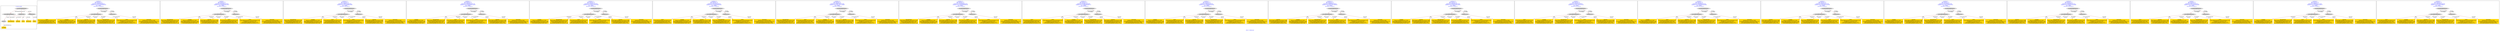 digraph n0 {
fontcolor="blue"
remincross="true"
label="s08-s-17-edited.xml"
subgraph cluster_0 {
label="1-correct model"
n2[style="filled",color="white",fillcolor="lightgray",label="CulturalHeritageObject1"];
n3[style="filled",color="white",fillcolor="lightgray",label="Person1"];
n4[shape="plaintext",style="filled",fillcolor="gold",label="DESCRIPTION"];
n5[shape="plaintext",style="filled",fillcolor="gold",label="CAPTION"];
n6[shape="plaintext",style="filled",fillcolor="gold",label="TITLE"];
n7[shape="plaintext",style="filled",fillcolor="gold",label="AUTHOR"];
n8[style="filled",color="white",fillcolor="lightgray",label="EuropeanaAggregation1"];
n9[style="filled",color="white",fillcolor="lightgray",label="WebResource1"];
n10[style="filled",color="white",fillcolor="lightgray",label="WebResource2"];
n11[shape="plaintext",style="filled",fillcolor="gold",label="IMAGESRC"];
n12[shape="plaintext",style="filled",fillcolor="gold",label="VIDEO"];
}
subgraph cluster_1 {
label="candidate 0\nlink coherence:1.0\nnode coherence:1.0\nconfidence:0.3802295285984217\nmapping score:0.5711876206439183\ncost:7.99964\n-precision:0.75-recall:0.6"
n14[style="filled",color="white",fillcolor="lightgray",label="EuropeanaAggregation1"];
n15[style="filled",color="white",fillcolor="lightgray",label="CulturalHeritageObject1"];
n16[style="filled",color="white",fillcolor="lightgray",label="WebResource1"];
n17[shape="plaintext",style="filled",fillcolor="gold",label="TITLE\n[CulturalHeritageObject,description,0.347]\n[CulturalHeritageObject,title,0.266]\n[Person,biographicalInformation,0.231]\n[CulturalHeritageObject,provenance,0.157]"];
n18[shape="plaintext",style="filled",fillcolor="gold",label="AUTHOR\n[Person,nameOfThePerson,0.356]\n[CulturalHeritageObject,provenance,0.229]\n[CulturalHeritageObject,description,0.225]\n[CulturalHeritageObject,title,0.189]"];
n19[shape="plaintext",style="filled",fillcolor="gold",label="IMAGESRC\n[WebResource,classLink,0.699]\n[CulturalHeritageObject,accessionNumber,0.167]\n[Person,biographicalInformation,0.069]\n[CulturalHeritageObject,description,0.065]"];
n20[shape="plaintext",style="filled",fillcolor="gold",label="CAPTION\n[CulturalHeritageObject,provenance,0.299]\n[CulturalHeritageObject,description,0.294]\n[CulturalHeritageObject,title,0.243]\n[CulturalHeritageObject,medium,0.164]"];
n21[shape="plaintext",style="filled",fillcolor="gold",label="DESCRIPTION\n[CulturalHeritageObject,description,0.375]\n[Person,biographicalInformation,0.308]\n[CulturalHeritageObject,title,0.18]\n[CulturalHeritageObject,provenance,0.136]"];
n22[shape="plaintext",style="filled",fillcolor="gold",label="VIDEO\n[CulturalHeritageObject,accessionNumber,0.414]\n[WebResource,classLink,0.355]\n[CulturalHeritageObject,medium,0.12]\n[CulturalHeritageObject,provenance,0.111]"];
}
subgraph cluster_2 {
label="candidate 1\nlink coherence:1.0\nnode coherence:1.0\nconfidence:0.3612594641205246\nmapping score:0.5648642658179527\ncost:7.99964\n-precision:0.5-recall:0.4"
n24[style="filled",color="white",fillcolor="lightgray",label="EuropeanaAggregation1"];
n25[style="filled",color="white",fillcolor="lightgray",label="CulturalHeritageObject1"];
n26[style="filled",color="white",fillcolor="lightgray",label="WebResource1"];
n27[shape="plaintext",style="filled",fillcolor="gold",label="DESCRIPTION\n[CulturalHeritageObject,description,0.375]\n[Person,biographicalInformation,0.308]\n[CulturalHeritageObject,title,0.18]\n[CulturalHeritageObject,provenance,0.136]"];
n28[shape="plaintext",style="filled",fillcolor="gold",label="AUTHOR\n[Person,nameOfThePerson,0.356]\n[CulturalHeritageObject,provenance,0.229]\n[CulturalHeritageObject,description,0.225]\n[CulturalHeritageObject,title,0.189]"];
n29[shape="plaintext",style="filled",fillcolor="gold",label="IMAGESRC\n[WebResource,classLink,0.699]\n[CulturalHeritageObject,accessionNumber,0.167]\n[Person,biographicalInformation,0.069]\n[CulturalHeritageObject,description,0.065]"];
n30[shape="plaintext",style="filled",fillcolor="gold",label="CAPTION\n[CulturalHeritageObject,provenance,0.299]\n[CulturalHeritageObject,description,0.294]\n[CulturalHeritageObject,title,0.243]\n[CulturalHeritageObject,medium,0.164]"];
n31[shape="plaintext",style="filled",fillcolor="gold",label="TITLE\n[CulturalHeritageObject,description,0.347]\n[CulturalHeritageObject,title,0.266]\n[Person,biographicalInformation,0.231]\n[CulturalHeritageObject,provenance,0.157]"];
n32[shape="plaintext",style="filled",fillcolor="gold",label="VIDEO\n[CulturalHeritageObject,accessionNumber,0.414]\n[WebResource,classLink,0.355]\n[CulturalHeritageObject,medium,0.12]\n[CulturalHeritageObject,provenance,0.111]"];
}
subgraph cluster_3 {
label="candidate 10\nlink coherence:1.0\nnode coherence:1.0\nconfidence:0.3388537334610644\nmapping score:0.5573956889314658\ncost:7.99964\n-precision:0.38-recall:0.3"
n34[style="filled",color="white",fillcolor="lightgray",label="EuropeanaAggregation1"];
n35[style="filled",color="white",fillcolor="lightgray",label="CulturalHeritageObject1"];
n36[style="filled",color="white",fillcolor="lightgray",label="WebResource1"];
n37[shape="plaintext",style="filled",fillcolor="gold",label="DESCRIPTION\n[CulturalHeritageObject,description,0.375]\n[Person,biographicalInformation,0.308]\n[CulturalHeritageObject,title,0.18]\n[CulturalHeritageObject,provenance,0.136]"];
n38[shape="plaintext",style="filled",fillcolor="gold",label="IMAGESRC\n[WebResource,classLink,0.699]\n[CulturalHeritageObject,accessionNumber,0.167]\n[Person,biographicalInformation,0.069]\n[CulturalHeritageObject,description,0.065]"];
n39[shape="plaintext",style="filled",fillcolor="gold",label="AUTHOR\n[Person,nameOfThePerson,0.356]\n[CulturalHeritageObject,provenance,0.229]\n[CulturalHeritageObject,description,0.225]\n[CulturalHeritageObject,title,0.189]"];
n40[shape="plaintext",style="filled",fillcolor="gold",label="TITLE\n[CulturalHeritageObject,description,0.347]\n[CulturalHeritageObject,title,0.266]\n[Person,biographicalInformation,0.231]\n[CulturalHeritageObject,provenance,0.157]"];
n41[shape="plaintext",style="filled",fillcolor="gold",label="VIDEO\n[CulturalHeritageObject,accessionNumber,0.414]\n[WebResource,classLink,0.355]\n[CulturalHeritageObject,medium,0.12]\n[CulturalHeritageObject,provenance,0.111]"];
n42[shape="plaintext",style="filled",fillcolor="gold",label="CAPTION\n[CulturalHeritageObject,provenance,0.299]\n[CulturalHeritageObject,description,0.294]\n[CulturalHeritageObject,title,0.243]\n[CulturalHeritageObject,medium,0.164]"];
}
subgraph cluster_4 {
label="candidate 11\nlink coherence:1.0\nnode coherence:1.0\nconfidence:0.33303487281587746\nmapping score:0.5554560687164035\ncost:7.99964\n-precision:0.5-recall:0.4"
n44[style="filled",color="white",fillcolor="lightgray",label="EuropeanaAggregation1"];
n45[style="filled",color="white",fillcolor="lightgray",label="CulturalHeritageObject1"];
n46[style="filled",color="white",fillcolor="lightgray",label="WebResource1"];
n47[shape="plaintext",style="filled",fillcolor="gold",label="AUTHOR\n[Person,nameOfThePerson,0.356]\n[CulturalHeritageObject,provenance,0.229]\n[CulturalHeritageObject,description,0.225]\n[CulturalHeritageObject,title,0.189]"];
n48[shape="plaintext",style="filled",fillcolor="gold",label="IMAGESRC\n[WebResource,classLink,0.699]\n[CulturalHeritageObject,accessionNumber,0.167]\n[Person,biographicalInformation,0.069]\n[CulturalHeritageObject,description,0.065]"];
n49[shape="plaintext",style="filled",fillcolor="gold",label="DESCRIPTION\n[CulturalHeritageObject,description,0.375]\n[Person,biographicalInformation,0.308]\n[CulturalHeritageObject,title,0.18]\n[CulturalHeritageObject,provenance,0.136]"];
n50[shape="plaintext",style="filled",fillcolor="gold",label="TITLE\n[CulturalHeritageObject,description,0.347]\n[CulturalHeritageObject,title,0.266]\n[Person,biographicalInformation,0.231]\n[CulturalHeritageObject,provenance,0.157]"];
n51[shape="plaintext",style="filled",fillcolor="gold",label="VIDEO\n[CulturalHeritageObject,accessionNumber,0.414]\n[WebResource,classLink,0.355]\n[CulturalHeritageObject,medium,0.12]\n[CulturalHeritageObject,provenance,0.111]"];
n52[shape="plaintext",style="filled",fillcolor="gold",label="CAPTION\n[CulturalHeritageObject,provenance,0.299]\n[CulturalHeritageObject,description,0.294]\n[CulturalHeritageObject,title,0.243]\n[CulturalHeritageObject,medium,0.164]"];
}
subgraph cluster_5 {
label="candidate 12\nlink coherence:1.0\nnode coherence:1.0\nconfidence:0.3314091351691692\nmapping score:0.5549141561675008\ncost:7.99964\n-precision:0.38-recall:0.3"
n54[style="filled",color="white",fillcolor="lightgray",label="EuropeanaAggregation1"];
n55[style="filled",color="white",fillcolor="lightgray",label="CulturalHeritageObject1"];
n56[style="filled",color="white",fillcolor="lightgray",label="WebResource1"];
n57[shape="plaintext",style="filled",fillcolor="gold",label="AUTHOR\n[Person,nameOfThePerson,0.356]\n[CulturalHeritageObject,provenance,0.229]\n[CulturalHeritageObject,description,0.225]\n[CulturalHeritageObject,title,0.189]"];
n58[shape="plaintext",style="filled",fillcolor="gold",label="IMAGESRC\n[WebResource,classLink,0.699]\n[CulturalHeritageObject,accessionNumber,0.167]\n[Person,biographicalInformation,0.069]\n[CulturalHeritageObject,description,0.065]"];
n59[shape="plaintext",style="filled",fillcolor="gold",label="DESCRIPTION\n[CulturalHeritageObject,description,0.375]\n[Person,biographicalInformation,0.308]\n[CulturalHeritageObject,title,0.18]\n[CulturalHeritageObject,provenance,0.136]"];
n60[shape="plaintext",style="filled",fillcolor="gold",label="TITLE\n[CulturalHeritageObject,description,0.347]\n[CulturalHeritageObject,title,0.266]\n[Person,biographicalInformation,0.231]\n[CulturalHeritageObject,provenance,0.157]"];
n61[shape="plaintext",style="filled",fillcolor="gold",label="VIDEO\n[CulturalHeritageObject,accessionNumber,0.414]\n[WebResource,classLink,0.355]\n[CulturalHeritageObject,medium,0.12]\n[CulturalHeritageObject,provenance,0.111]"];
n62[shape="plaintext",style="filled",fillcolor="gold",label="CAPTION\n[CulturalHeritageObject,provenance,0.299]\n[CulturalHeritageObject,description,0.294]\n[CulturalHeritageObject,title,0.243]\n[CulturalHeritageObject,medium,0.164]"];
}
subgraph cluster_6 {
label="candidate 13\nlink coherence:1.0\nnode coherence:1.0\nconfidence:0.3312243491698191\nmapping score:0.5548525608343841\ncost:7.99964\n-precision:0.75-recall:0.6"
n64[style="filled",color="white",fillcolor="lightgray",label="EuropeanaAggregation1"];
n65[style="filled",color="white",fillcolor="lightgray",label="CulturalHeritageObject1"];
n66[style="filled",color="white",fillcolor="lightgray",label="WebResource1"];
n67[shape="plaintext",style="filled",fillcolor="gold",label="TITLE\n[CulturalHeritageObject,description,0.347]\n[CulturalHeritageObject,title,0.266]\n[Person,biographicalInformation,0.231]\n[CulturalHeritageObject,provenance,0.157]"];
n68[shape="plaintext",style="filled",fillcolor="gold",label="AUTHOR\n[Person,nameOfThePerson,0.356]\n[CulturalHeritageObject,provenance,0.229]\n[CulturalHeritageObject,description,0.225]\n[CulturalHeritageObject,title,0.189]"];
n69[shape="plaintext",style="filled",fillcolor="gold",label="IMAGESRC\n[WebResource,classLink,0.699]\n[CulturalHeritageObject,accessionNumber,0.167]\n[Person,biographicalInformation,0.069]\n[CulturalHeritageObject,description,0.065]"];
n70[shape="plaintext",style="filled",fillcolor="gold",label="CAPTION\n[CulturalHeritageObject,provenance,0.299]\n[CulturalHeritageObject,description,0.294]\n[CulturalHeritageObject,title,0.243]\n[CulturalHeritageObject,medium,0.164]"];
n71[shape="plaintext",style="filled",fillcolor="gold",label="DESCRIPTION\n[CulturalHeritageObject,description,0.375]\n[Person,biographicalInformation,0.308]\n[CulturalHeritageObject,title,0.18]\n[CulturalHeritageObject,provenance,0.136]"];
n72[shape="plaintext",style="filled",fillcolor="gold",label="VIDEO\n[CulturalHeritageObject,accessionNumber,0.414]\n[WebResource,classLink,0.355]\n[CulturalHeritageObject,medium,0.12]\n[CulturalHeritageObject,provenance,0.111]"];
}
subgraph cluster_7 {
label="candidate 14\nlink coherence:1.0\nnode coherence:1.0\nconfidence:0.32899779802315593\nmapping score:0.5541103771188297\ncost:7.99964\n-precision:0.5-recall:0.4"
n74[style="filled",color="white",fillcolor="lightgray",label="EuropeanaAggregation1"];
n75[style="filled",color="white",fillcolor="lightgray",label="CulturalHeritageObject1"];
n76[style="filled",color="white",fillcolor="lightgray",label="WebResource1"];
n77[shape="plaintext",style="filled",fillcolor="gold",label="DESCRIPTION\n[CulturalHeritageObject,description,0.375]\n[Person,biographicalInformation,0.308]\n[CulturalHeritageObject,title,0.18]\n[CulturalHeritageObject,provenance,0.136]"];
n78[shape="plaintext",style="filled",fillcolor="gold",label="TITLE\n[CulturalHeritageObject,description,0.347]\n[CulturalHeritageObject,title,0.266]\n[Person,biographicalInformation,0.231]\n[CulturalHeritageObject,provenance,0.157]"];
n79[shape="plaintext",style="filled",fillcolor="gold",label="IMAGESRC\n[WebResource,classLink,0.699]\n[CulturalHeritageObject,accessionNumber,0.167]\n[Person,biographicalInformation,0.069]\n[CulturalHeritageObject,description,0.065]"];
n80[shape="plaintext",style="filled",fillcolor="gold",label="AUTHOR\n[Person,nameOfThePerson,0.356]\n[CulturalHeritageObject,provenance,0.229]\n[CulturalHeritageObject,description,0.225]\n[CulturalHeritageObject,title,0.189]"];
n81[shape="plaintext",style="filled",fillcolor="gold",label="CAPTION\n[CulturalHeritageObject,provenance,0.299]\n[CulturalHeritageObject,description,0.294]\n[CulturalHeritageObject,title,0.243]\n[CulturalHeritageObject,medium,0.164]"];
n82[shape="plaintext",style="filled",fillcolor="gold",label="VIDEO\n[CulturalHeritageObject,accessionNumber,0.414]\n[WebResource,classLink,0.355]\n[CulturalHeritageObject,medium,0.12]\n[CulturalHeritageObject,provenance,0.111]"];
}
subgraph cluster_8 {
label="candidate 15\nlink coherence:1.0\nnode coherence:1.0\nconfidence:0.31225428469192196\nmapping score:0.5485292060084184\ncost:7.99964\n-precision:0.5-recall:0.4"
n84[style="filled",color="white",fillcolor="lightgray",label="EuropeanaAggregation1"];
n85[style="filled",color="white",fillcolor="lightgray",label="CulturalHeritageObject1"];
n86[style="filled",color="white",fillcolor="lightgray",label="WebResource1"];
n87[shape="plaintext",style="filled",fillcolor="gold",label="DESCRIPTION\n[CulturalHeritageObject,description,0.375]\n[Person,biographicalInformation,0.308]\n[CulturalHeritageObject,title,0.18]\n[CulturalHeritageObject,provenance,0.136]"];
n88[shape="plaintext",style="filled",fillcolor="gold",label="AUTHOR\n[Person,nameOfThePerson,0.356]\n[CulturalHeritageObject,provenance,0.229]\n[CulturalHeritageObject,description,0.225]\n[CulturalHeritageObject,title,0.189]"];
n89[shape="plaintext",style="filled",fillcolor="gold",label="IMAGESRC\n[WebResource,classLink,0.699]\n[CulturalHeritageObject,accessionNumber,0.167]\n[Person,biographicalInformation,0.069]\n[CulturalHeritageObject,description,0.065]"];
n90[shape="plaintext",style="filled",fillcolor="gold",label="CAPTION\n[CulturalHeritageObject,provenance,0.299]\n[CulturalHeritageObject,description,0.294]\n[CulturalHeritageObject,title,0.243]\n[CulturalHeritageObject,medium,0.164]"];
n91[shape="plaintext",style="filled",fillcolor="gold",label="TITLE\n[CulturalHeritageObject,description,0.347]\n[CulturalHeritageObject,title,0.266]\n[Person,biographicalInformation,0.231]\n[CulturalHeritageObject,provenance,0.157]"];
n92[shape="plaintext",style="filled",fillcolor="gold",label="VIDEO\n[CulturalHeritageObject,accessionNumber,0.414]\n[WebResource,classLink,0.355]\n[CulturalHeritageObject,medium,0.12]\n[CulturalHeritageObject,provenance,0.111]"];
}
subgraph cluster_9 {
label="candidate 16\nlink coherence:1.0\nnode coherence:1.0\nconfidence:0.3073867159230805\nmapping score:0.5469066830854713\ncost:7.99964\n-precision:0.62-recall:0.5"
n94[style="filled",color="white",fillcolor="lightgray",label="EuropeanaAggregation1"];
n95[style="filled",color="white",fillcolor="lightgray",label="CulturalHeritageObject1"];
n96[style="filled",color="white",fillcolor="lightgray",label="WebResource1"];
n97[shape="plaintext",style="filled",fillcolor="gold",label="TITLE\n[CulturalHeritageObject,description,0.347]\n[CulturalHeritageObject,title,0.266]\n[Person,biographicalInformation,0.231]\n[CulturalHeritageObject,provenance,0.157]"];
n98[shape="plaintext",style="filled",fillcolor="gold",label="VIDEO\n[CulturalHeritageObject,accessionNumber,0.414]\n[WebResource,classLink,0.355]\n[CulturalHeritageObject,medium,0.12]\n[CulturalHeritageObject,provenance,0.111]"];
n99[shape="plaintext",style="filled",fillcolor="gold",label="IMAGESRC\n[WebResource,classLink,0.699]\n[CulturalHeritageObject,accessionNumber,0.167]\n[Person,biographicalInformation,0.069]\n[CulturalHeritageObject,description,0.065]"];
n100[shape="plaintext",style="filled",fillcolor="gold",label="AUTHOR\n[Person,nameOfThePerson,0.356]\n[CulturalHeritageObject,provenance,0.229]\n[CulturalHeritageObject,description,0.225]\n[CulturalHeritageObject,title,0.189]"];
n101[shape="plaintext",style="filled",fillcolor="gold",label="DESCRIPTION\n[CulturalHeritageObject,description,0.375]\n[Person,biographicalInformation,0.308]\n[CulturalHeritageObject,title,0.18]\n[CulturalHeritageObject,provenance,0.136]"];
n102[shape="plaintext",style="filled",fillcolor="gold",label="CAPTION\n[CulturalHeritageObject,provenance,0.299]\n[CulturalHeritageObject,description,0.294]\n[CulturalHeritageObject,title,0.243]\n[CulturalHeritageObject,medium,0.164]"];
}
subgraph cluster_10 {
label="candidate 17\nlink coherence:1.0\nnode coherence:1.0\nconfidence:0.306435424046735\nmapping score:0.5465895857933561\ncost:7.99964\n-precision:0.62-recall:0.5"
n104[style="filled",color="white",fillcolor="lightgray",label="EuropeanaAggregation1"];
n105[style="filled",color="white",fillcolor="lightgray",label="CulturalHeritageObject1"];
n106[style="filled",color="white",fillcolor="lightgray",label="WebResource1"];
n107[shape="plaintext",style="filled",fillcolor="gold",label="AUTHOR\n[Person,nameOfThePerson,0.356]\n[CulturalHeritageObject,provenance,0.229]\n[CulturalHeritageObject,description,0.225]\n[CulturalHeritageObject,title,0.189]"];
n108[shape="plaintext",style="filled",fillcolor="gold",label="TITLE\n[CulturalHeritageObject,description,0.347]\n[CulturalHeritageObject,title,0.266]\n[Person,biographicalInformation,0.231]\n[CulturalHeritageObject,provenance,0.157]"];
n109[shape="plaintext",style="filled",fillcolor="gold",label="IMAGESRC\n[WebResource,classLink,0.699]\n[CulturalHeritageObject,accessionNumber,0.167]\n[Person,biographicalInformation,0.069]\n[CulturalHeritageObject,description,0.065]"];
n110[shape="plaintext",style="filled",fillcolor="gold",label="CAPTION\n[CulturalHeritageObject,provenance,0.299]\n[CulturalHeritageObject,description,0.294]\n[CulturalHeritageObject,title,0.243]\n[CulturalHeritageObject,medium,0.164]"];
n111[shape="plaintext",style="filled",fillcolor="gold",label="DESCRIPTION\n[CulturalHeritageObject,description,0.375]\n[Person,biographicalInformation,0.308]\n[CulturalHeritageObject,title,0.18]\n[CulturalHeritageObject,provenance,0.136]"];
n112[shape="plaintext",style="filled",fillcolor="gold",label="VIDEO\n[CulturalHeritageObject,accessionNumber,0.414]\n[WebResource,classLink,0.355]\n[CulturalHeritageObject,medium,0.12]\n[CulturalHeritageObject,provenance,0.111]"];
}
subgraph cluster_11 {
label="candidate 18\nlink coherence:1.0\nnode coherence:1.0\nconfidence:0.3038082991446518\nmapping score:0.5457138774926616\ncost:7.99964\n-precision:0.5-recall:0.4"
n114[style="filled",color="white",fillcolor="lightgray",label="EuropeanaAggregation1"];
n115[style="filled",color="white",fillcolor="lightgray",label="CulturalHeritageObject1"];
n116[style="filled",color="white",fillcolor="lightgray",label="WebResource1"];
n117[shape="plaintext",style="filled",fillcolor="gold",label="CAPTION\n[CulturalHeritageObject,provenance,0.299]\n[CulturalHeritageObject,description,0.294]\n[CulturalHeritageObject,title,0.243]\n[CulturalHeritageObject,medium,0.164]"];
n118[shape="plaintext",style="filled",fillcolor="gold",label="AUTHOR\n[Person,nameOfThePerson,0.356]\n[CulturalHeritageObject,provenance,0.229]\n[CulturalHeritageObject,description,0.225]\n[CulturalHeritageObject,title,0.189]"];
n119[shape="plaintext",style="filled",fillcolor="gold",label="IMAGESRC\n[WebResource,classLink,0.699]\n[CulturalHeritageObject,accessionNumber,0.167]\n[Person,biographicalInformation,0.069]\n[CulturalHeritageObject,description,0.065]"];
n120[shape="plaintext",style="filled",fillcolor="gold",label="DESCRIPTION\n[CulturalHeritageObject,description,0.375]\n[Person,biographicalInformation,0.308]\n[CulturalHeritageObject,title,0.18]\n[CulturalHeritageObject,provenance,0.136]"];
n121[shape="plaintext",style="filled",fillcolor="gold",label="TITLE\n[CulturalHeritageObject,description,0.347]\n[CulturalHeritageObject,title,0.266]\n[Person,biographicalInformation,0.231]\n[CulturalHeritageObject,provenance,0.157]"];
n122[shape="plaintext",style="filled",fillcolor="gold",label="VIDEO\n[CulturalHeritageObject,accessionNumber,0.414]\n[WebResource,classLink,0.355]\n[CulturalHeritageObject,medium,0.12]\n[CulturalHeritageObject,provenance,0.111]"];
}
subgraph cluster_12 {
label="candidate 19\nlink coherence:1.0\nnode coherence:1.0\nconfidence:0.29818030709875404\nmapping score:0.5438378801440291\ncost:7.99964\n-precision:0.5-recall:0.4"
n124[style="filled",color="white",fillcolor="lightgray",label="EuropeanaAggregation1"];
n125[style="filled",color="white",fillcolor="lightgray",label="CulturalHeritageObject1"];
n126[style="filled",color="white",fillcolor="lightgray",label="WebResource1"];
n127[shape="plaintext",style="filled",fillcolor="gold",label="AUTHOR\n[Person,nameOfThePerson,0.356]\n[CulturalHeritageObject,provenance,0.229]\n[CulturalHeritageObject,description,0.225]\n[CulturalHeritageObject,title,0.189]"];
n128[shape="plaintext",style="filled",fillcolor="gold",label="CAPTION\n[CulturalHeritageObject,provenance,0.299]\n[CulturalHeritageObject,description,0.294]\n[CulturalHeritageObject,title,0.243]\n[CulturalHeritageObject,medium,0.164]"];
n129[shape="plaintext",style="filled",fillcolor="gold",label="IMAGESRC\n[WebResource,classLink,0.699]\n[CulturalHeritageObject,accessionNumber,0.167]\n[Person,biographicalInformation,0.069]\n[CulturalHeritageObject,description,0.065]"];
n130[shape="plaintext",style="filled",fillcolor="gold",label="DESCRIPTION\n[CulturalHeritageObject,description,0.375]\n[Person,biographicalInformation,0.308]\n[CulturalHeritageObject,title,0.18]\n[CulturalHeritageObject,provenance,0.136]"];
n131[shape="plaintext",style="filled",fillcolor="gold",label="TITLE\n[CulturalHeritageObject,description,0.347]\n[CulturalHeritageObject,title,0.266]\n[Person,biographicalInformation,0.231]\n[CulturalHeritageObject,provenance,0.157]"];
n132[shape="plaintext",style="filled",fillcolor="gold",label="VIDEO\n[CulturalHeritageObject,accessionNumber,0.414]\n[WebResource,classLink,0.355]\n[CulturalHeritageObject,medium,0.12]\n[CulturalHeritageObject,provenance,0.111]"];
}
subgraph cluster_13 {
label="candidate 2\nlink coherence:1.0\nnode coherence:1.0\nconfidence:0.3578237979389615\nmapping score:0.5637190437574316\ncost:7.99964\n-precision:0.62-recall:0.5"
n134[style="filled",color="white",fillcolor="lightgray",label="EuropeanaAggregation1"];
n135[style="filled",color="white",fillcolor="lightgray",label="CulturalHeritageObject1"];
n136[style="filled",color="white",fillcolor="lightgray",label="WebResource1"];
n137[shape="plaintext",style="filled",fillcolor="gold",label="TITLE\n[CulturalHeritageObject,description,0.347]\n[CulturalHeritageObject,title,0.266]\n[Person,biographicalInformation,0.231]\n[CulturalHeritageObject,provenance,0.157]"];
n138[shape="plaintext",style="filled",fillcolor="gold",label="IMAGESRC\n[WebResource,classLink,0.699]\n[CulturalHeritageObject,accessionNumber,0.167]\n[Person,biographicalInformation,0.069]\n[CulturalHeritageObject,description,0.065]"];
n139[shape="plaintext",style="filled",fillcolor="gold",label="AUTHOR\n[Person,nameOfThePerson,0.356]\n[CulturalHeritageObject,provenance,0.229]\n[CulturalHeritageObject,description,0.225]\n[CulturalHeritageObject,title,0.189]"];
n140[shape="plaintext",style="filled",fillcolor="gold",label="DESCRIPTION\n[CulturalHeritageObject,description,0.375]\n[Person,biographicalInformation,0.308]\n[CulturalHeritageObject,title,0.18]\n[CulturalHeritageObject,provenance,0.136]"];
n141[shape="plaintext",style="filled",fillcolor="gold",label="VIDEO\n[CulturalHeritageObject,accessionNumber,0.414]\n[WebResource,classLink,0.355]\n[CulturalHeritageObject,medium,0.12]\n[CulturalHeritageObject,provenance,0.111]"];
n142[shape="plaintext",style="filled",fillcolor="gold",label="CAPTION\n[CulturalHeritageObject,provenance,0.299]\n[CulturalHeritageObject,description,0.294]\n[CulturalHeritageObject,title,0.243]\n[CulturalHeritageObject,medium,0.164]"];
}
subgraph cluster_14 {
label="candidate 3\nlink coherence:1.0\nnode coherence:1.0\nconfidence:0.3554406034753376\nmapping score:0.5629246456028904\ncost:7.99964\n-precision:0.62-recall:0.5"
n144[style="filled",color="white",fillcolor="lightgray",label="EuropeanaAggregation1"];
n145[style="filled",color="white",fillcolor="lightgray",label="CulturalHeritageObject1"];
n146[style="filled",color="white",fillcolor="lightgray",label="WebResource1"];
n147[shape="plaintext",style="filled",fillcolor="gold",label="AUTHOR\n[Person,nameOfThePerson,0.356]\n[CulturalHeritageObject,provenance,0.229]\n[CulturalHeritageObject,description,0.225]\n[CulturalHeritageObject,title,0.189]"];
n148[shape="plaintext",style="filled",fillcolor="gold",label="TITLE\n[CulturalHeritageObject,description,0.347]\n[CulturalHeritageObject,title,0.266]\n[Person,biographicalInformation,0.231]\n[CulturalHeritageObject,provenance,0.157]"];
n149[shape="plaintext",style="filled",fillcolor="gold",label="IMAGESRC\n[WebResource,classLink,0.699]\n[CulturalHeritageObject,accessionNumber,0.167]\n[Person,biographicalInformation,0.069]\n[CulturalHeritageObject,description,0.065]"];
n150[shape="plaintext",style="filled",fillcolor="gold",label="CAPTION\n[CulturalHeritageObject,provenance,0.299]\n[CulturalHeritageObject,description,0.294]\n[CulturalHeritageObject,title,0.243]\n[CulturalHeritageObject,medium,0.164]"];
n151[shape="plaintext",style="filled",fillcolor="gold",label="DESCRIPTION\n[CulturalHeritageObject,description,0.375]\n[Person,biographicalInformation,0.308]\n[CulturalHeritageObject,title,0.18]\n[CulturalHeritageObject,provenance,0.136]"];
n152[shape="plaintext",style="filled",fillcolor="gold",label="VIDEO\n[CulturalHeritageObject,accessionNumber,0.414]\n[WebResource,classLink,0.355]\n[CulturalHeritageObject,medium,0.12]\n[CulturalHeritageObject,provenance,0.111]"];
}
subgraph cluster_15 {
label="candidate 4\nlink coherence:1.0\nnode coherence:1.0\nconfidence:0.3528134785732544\nmapping score:0.5620489373021959\ncost:7.99964\n-precision:0.5-recall:0.4"
n154[style="filled",color="white",fillcolor="lightgray",label="EuropeanaAggregation1"];
n155[style="filled",color="white",fillcolor="lightgray",label="CulturalHeritageObject1"];
n156[style="filled",color="white",fillcolor="lightgray",label="WebResource1"];
n157[shape="plaintext",style="filled",fillcolor="gold",label="CAPTION\n[CulturalHeritageObject,provenance,0.299]\n[CulturalHeritageObject,description,0.294]\n[CulturalHeritageObject,title,0.243]\n[CulturalHeritageObject,medium,0.164]"];
n158[shape="plaintext",style="filled",fillcolor="gold",label="AUTHOR\n[Person,nameOfThePerson,0.356]\n[CulturalHeritageObject,provenance,0.229]\n[CulturalHeritageObject,description,0.225]\n[CulturalHeritageObject,title,0.189]"];
n159[shape="plaintext",style="filled",fillcolor="gold",label="IMAGESRC\n[WebResource,classLink,0.699]\n[CulturalHeritageObject,accessionNumber,0.167]\n[Person,biographicalInformation,0.069]\n[CulturalHeritageObject,description,0.065]"];
n160[shape="plaintext",style="filled",fillcolor="gold",label="DESCRIPTION\n[CulturalHeritageObject,description,0.375]\n[Person,biographicalInformation,0.308]\n[CulturalHeritageObject,title,0.18]\n[CulturalHeritageObject,provenance,0.136]"];
n161[shape="plaintext",style="filled",fillcolor="gold",label="TITLE\n[CulturalHeritageObject,description,0.347]\n[CulturalHeritageObject,title,0.266]\n[Person,biographicalInformation,0.231]\n[CulturalHeritageObject,provenance,0.157]"];
n162[shape="plaintext",style="filled",fillcolor="gold",label="VIDEO\n[CulturalHeritageObject,accessionNumber,0.414]\n[WebResource,classLink,0.355]\n[CulturalHeritageObject,medium,0.12]\n[CulturalHeritageObject,provenance,0.111]"];
}
subgraph cluster_16 {
label="candidate 5\nlink coherence:1.0\nnode coherence:1.0\nconfidence:0.3471854865273567\nmapping score:0.5601729399535633\ncost:7.99964\n-precision:0.5-recall:0.4"
n164[style="filled",color="white",fillcolor="lightgray",label="EuropeanaAggregation1"];
n165[style="filled",color="white",fillcolor="lightgray",label="CulturalHeritageObject1"];
n166[style="filled",color="white",fillcolor="lightgray",label="WebResource1"];
n167[shape="plaintext",style="filled",fillcolor="gold",label="AUTHOR\n[Person,nameOfThePerson,0.356]\n[CulturalHeritageObject,provenance,0.229]\n[CulturalHeritageObject,description,0.225]\n[CulturalHeritageObject,title,0.189]"];
n168[shape="plaintext",style="filled",fillcolor="gold",label="CAPTION\n[CulturalHeritageObject,provenance,0.299]\n[CulturalHeritageObject,description,0.294]\n[CulturalHeritageObject,title,0.243]\n[CulturalHeritageObject,medium,0.164]"];
n169[shape="plaintext",style="filled",fillcolor="gold",label="IMAGESRC\n[WebResource,classLink,0.699]\n[CulturalHeritageObject,accessionNumber,0.167]\n[Person,biographicalInformation,0.069]\n[CulturalHeritageObject,description,0.065]"];
n170[shape="plaintext",style="filled",fillcolor="gold",label="DESCRIPTION\n[CulturalHeritageObject,description,0.375]\n[Person,biographicalInformation,0.308]\n[CulturalHeritageObject,title,0.18]\n[CulturalHeritageObject,provenance,0.136]"];
n171[shape="plaintext",style="filled",fillcolor="gold",label="TITLE\n[CulturalHeritageObject,description,0.347]\n[CulturalHeritageObject,title,0.266]\n[Person,biographicalInformation,0.231]\n[CulturalHeritageObject,provenance,0.157]"];
n172[shape="plaintext",style="filled",fillcolor="gold",label="VIDEO\n[CulturalHeritageObject,accessionNumber,0.414]\n[WebResource,classLink,0.355]\n[CulturalHeritageObject,medium,0.12]\n[CulturalHeritageObject,provenance,0.111]"];
}
subgraph cluster_17 {
label="candidate 6\nlink coherence:1.0\nnode coherence:1.0\nconfidence:0.3445583616252735\nmapping score:0.5592972316528689\ncost:7.99964\n-precision:0.38-recall:0.3"
n174[style="filled",color="white",fillcolor="lightgray",label="EuropeanaAggregation1"];
n175[style="filled",color="white",fillcolor="lightgray",label="CulturalHeritageObject1"];
n176[style="filled",color="white",fillcolor="lightgray",label="WebResource1"];
n177[shape="plaintext",style="filled",fillcolor="gold",label="CAPTION\n[CulturalHeritageObject,provenance,0.299]\n[CulturalHeritageObject,description,0.294]\n[CulturalHeritageObject,title,0.243]\n[CulturalHeritageObject,medium,0.164]"];
n178[shape="plaintext",style="filled",fillcolor="gold",label="AUTHOR\n[Person,nameOfThePerson,0.356]\n[CulturalHeritageObject,provenance,0.229]\n[CulturalHeritageObject,description,0.225]\n[CulturalHeritageObject,title,0.189]"];
n179[shape="plaintext",style="filled",fillcolor="gold",label="IMAGESRC\n[WebResource,classLink,0.699]\n[CulturalHeritageObject,accessionNumber,0.167]\n[Person,biographicalInformation,0.069]\n[CulturalHeritageObject,description,0.065]"];
n180[shape="plaintext",style="filled",fillcolor="gold",label="DESCRIPTION\n[CulturalHeritageObject,description,0.375]\n[Person,biographicalInformation,0.308]\n[CulturalHeritageObject,title,0.18]\n[CulturalHeritageObject,provenance,0.136]"];
n181[shape="plaintext",style="filled",fillcolor="gold",label="TITLE\n[CulturalHeritageObject,description,0.347]\n[CulturalHeritageObject,title,0.266]\n[Person,biographicalInformation,0.231]\n[CulturalHeritageObject,provenance,0.157]"];
n182[shape="plaintext",style="filled",fillcolor="gold",label="VIDEO\n[CulturalHeritageObject,accessionNumber,0.414]\n[WebResource,classLink,0.355]\n[CulturalHeritageObject,medium,0.12]\n[CulturalHeritageObject,provenance,0.111]"];
}
subgraph cluster_18 {
label="candidate 7\nlink coherence:1.0\nnode coherence:1.0\nconfidence:0.3397127455530721\nmapping score:0.5576820262954685\ncost:7.99964\n-precision:0.62-recall:0.5"
n184[style="filled",color="white",fillcolor="lightgray",label="EuropeanaAggregation1"];
n185[style="filled",color="white",fillcolor="lightgray",label="CulturalHeritageObject1"];
n186[style="filled",color="white",fillcolor="lightgray",label="WebResource1"];
n187[shape="plaintext",style="filled",fillcolor="gold",label="TITLE\n[CulturalHeritageObject,description,0.347]\n[CulturalHeritageObject,title,0.266]\n[Person,biographicalInformation,0.231]\n[CulturalHeritageObject,provenance,0.157]"];
n188[shape="plaintext",style="filled",fillcolor="gold",label="CAPTION\n[CulturalHeritageObject,provenance,0.299]\n[CulturalHeritageObject,description,0.294]\n[CulturalHeritageObject,title,0.243]\n[CulturalHeritageObject,medium,0.164]"];
n189[shape="plaintext",style="filled",fillcolor="gold",label="IMAGESRC\n[WebResource,classLink,0.699]\n[CulturalHeritageObject,accessionNumber,0.167]\n[Person,biographicalInformation,0.069]\n[CulturalHeritageObject,description,0.065]"];
n190[shape="plaintext",style="filled",fillcolor="gold",label="AUTHOR\n[Person,nameOfThePerson,0.356]\n[CulturalHeritageObject,provenance,0.229]\n[CulturalHeritageObject,description,0.225]\n[CulturalHeritageObject,title,0.189]"];
n191[shape="plaintext",style="filled",fillcolor="gold",label="DESCRIPTION\n[CulturalHeritageObject,description,0.375]\n[Person,biographicalInformation,0.308]\n[CulturalHeritageObject,title,0.18]\n[CulturalHeritageObject,provenance,0.136]"];
n192[shape="plaintext",style="filled",fillcolor="gold",label="VIDEO\n[CulturalHeritageObject,accessionNumber,0.414]\n[WebResource,classLink,0.355]\n[CulturalHeritageObject,medium,0.12]\n[CulturalHeritageObject,provenance,0.111]"];
}
subgraph cluster_19 {
label="candidate 8\nlink coherence:1.0\nnode coherence:1.0\nconfidence:0.33966425211715023\nmapping score:0.5576658618168279\ncost:7.99964\n-precision:0.5-recall:0.4"
n194[style="filled",color="white",fillcolor="lightgray",label="EuropeanaAggregation1"];
n195[style="filled",color="white",fillcolor="lightgray",label="CulturalHeritageObject1"];
n196[style="filled",color="white",fillcolor="lightgray",label="WebResource1"];
n197[shape="plaintext",style="filled",fillcolor="gold",label="AUTHOR\n[Person,nameOfThePerson,0.356]\n[CulturalHeritageObject,provenance,0.229]\n[CulturalHeritageObject,description,0.225]\n[CulturalHeritageObject,title,0.189]"];
n198[shape="plaintext",style="filled",fillcolor="gold",label="IMAGESRC\n[WebResource,classLink,0.699]\n[CulturalHeritageObject,accessionNumber,0.167]\n[Person,biographicalInformation,0.069]\n[CulturalHeritageObject,description,0.065]"];
n199[shape="plaintext",style="filled",fillcolor="gold",label="DESCRIPTION\n[CulturalHeritageObject,description,0.375]\n[Person,biographicalInformation,0.308]\n[CulturalHeritageObject,title,0.18]\n[CulturalHeritageObject,provenance,0.136]"];
n200[shape="plaintext",style="filled",fillcolor="gold",label="TITLE\n[CulturalHeritageObject,description,0.347]\n[CulturalHeritageObject,title,0.266]\n[Person,biographicalInformation,0.231]\n[CulturalHeritageObject,provenance,0.157]"];
n201[shape="plaintext",style="filled",fillcolor="gold",label="VIDEO\n[CulturalHeritageObject,accessionNumber,0.414]\n[WebResource,classLink,0.355]\n[CulturalHeritageObject,medium,0.12]\n[CulturalHeritageObject,provenance,0.111]"];
n202[shape="plaintext",style="filled",fillcolor="gold",label="CAPTION\n[CulturalHeritageObject,provenance,0.299]\n[CulturalHeritageObject,description,0.294]\n[CulturalHeritageObject,title,0.243]\n[CulturalHeritageObject,medium,0.164]"];
}
subgraph cluster_20 {
label="candidate 9\nlink coherence:1.0\nnode coherence:1.0\nconfidence:0.33957930674497655\nmapping score:0.55763754669277\ncost:7.99964\n-precision:0.5-recall:0.4"
n204[style="filled",color="white",fillcolor="lightgray",label="EuropeanaAggregation1"];
n205[style="filled",color="white",fillcolor="lightgray",label="CulturalHeritageObject1"];
n206[style="filled",color="white",fillcolor="lightgray",label="WebResource1"];
n207[shape="plaintext",style="filled",fillcolor="gold",label="TITLE\n[CulturalHeritageObject,description,0.347]\n[CulturalHeritageObject,title,0.266]\n[Person,biographicalInformation,0.231]\n[CulturalHeritageObject,provenance,0.157]"];
n208[shape="plaintext",style="filled",fillcolor="gold",label="AUTHOR\n[Person,nameOfThePerson,0.356]\n[CulturalHeritageObject,provenance,0.229]\n[CulturalHeritageObject,description,0.225]\n[CulturalHeritageObject,title,0.189]"];
n209[shape="plaintext",style="filled",fillcolor="gold",label="IMAGESRC\n[WebResource,classLink,0.699]\n[CulturalHeritageObject,accessionNumber,0.167]\n[Person,biographicalInformation,0.069]\n[CulturalHeritageObject,description,0.065]"];
n210[shape="plaintext",style="filled",fillcolor="gold",label="CAPTION\n[CulturalHeritageObject,provenance,0.299]\n[CulturalHeritageObject,description,0.294]\n[CulturalHeritageObject,title,0.243]\n[CulturalHeritageObject,medium,0.164]"];
n211[shape="plaintext",style="filled",fillcolor="gold",label="DESCRIPTION\n[CulturalHeritageObject,description,0.375]\n[Person,biographicalInformation,0.308]\n[CulturalHeritageObject,title,0.18]\n[CulturalHeritageObject,provenance,0.136]"];
n212[shape="plaintext",style="filled",fillcolor="gold",label="VIDEO\n[CulturalHeritageObject,accessionNumber,0.414]\n[WebResource,classLink,0.355]\n[CulturalHeritageObject,medium,0.12]\n[CulturalHeritageObject,provenance,0.111]"];
}
n2 -> n3[color="brown",fontcolor="black",label="creator"]
n2 -> n4[color="brown",fontcolor="black",label="description"]
n2 -> n5[color="brown",fontcolor="black",label="provenance"]
n2 -> n6[color="brown",fontcolor="black",label="title"]
n3 -> n7[color="brown",fontcolor="black",label="nameOfThePerson"]
n8 -> n2[color="brown",fontcolor="black",label="aggregatedCHO"]
n8 -> n9[color="brown",fontcolor="black",label="hasView"]
n8 -> n10[color="brown",fontcolor="black",label="hasView"]
n9 -> n11[color="brown",fontcolor="black",label="classLink"]
n10 -> n12[color="brown",fontcolor="black",label="classLink"]
n14 -> n15[color="brown",fontcolor="black",label="aggregatedCHO\nw=0.99982"]
n14 -> n16[color="brown",fontcolor="black",label="hasView\nw=0.99982"]
n15 -> n17[color="brown",fontcolor="black",label="title\nw=1.0"]
n15 -> n18[color="brown",fontcolor="black",label="provenance\nw=1.0"]
n16 -> n19[color="brown",fontcolor="black",label="classLink\nw=1.0"]
n15 -> n20[color="brown",fontcolor="black",label="provenance\nw=1.0"]
n15 -> n21[color="brown",fontcolor="black",label="description\nw=1.0"]
n15 -> n22[color="brown",fontcolor="black",label="accessionNumber\nw=1.0"]
n24 -> n25[color="brown",fontcolor="black",label="aggregatedCHO\nw=0.99982"]
n24 -> n26[color="brown",fontcolor="black",label="hasView\nw=0.99982"]
n25 -> n27[color="brown",fontcolor="black",label="title\nw=1.0"]
n25 -> n28[color="brown",fontcolor="black",label="provenance\nw=1.0"]
n26 -> n29[color="brown",fontcolor="black",label="classLink\nw=1.0"]
n25 -> n30[color="brown",fontcolor="black",label="provenance\nw=1.0"]
n25 -> n31[color="brown",fontcolor="black",label="description\nw=1.0"]
n25 -> n32[color="brown",fontcolor="black",label="accessionNumber\nw=1.0"]
n34 -> n35[color="brown",fontcolor="black",label="aggregatedCHO\nw=0.99982"]
n34 -> n36[color="brown",fontcolor="black",label="hasView\nw=0.99982"]
n35 -> n37[color="brown",fontcolor="black",label="title\nw=1.0"]
n36 -> n38[color="brown",fontcolor="black",label="classLink\nw=1.0"]
n35 -> n39[color="brown",fontcolor="black",label="provenance\nw=1.0"]
n35 -> n40[color="brown",fontcolor="black",label="description\nw=1.0"]
n35 -> n41[color="brown",fontcolor="black",label="accessionNumber\nw=1.0"]
n35 -> n42[color="brown",fontcolor="black",label="medium\nw=1.0"]
n44 -> n45[color="brown",fontcolor="black",label="aggregatedCHO\nw=0.99982"]
n44 -> n46[color="brown",fontcolor="black",label="hasView\nw=0.99982"]
n45 -> n47[color="brown",fontcolor="black",label="title\nw=1.0"]
n46 -> n48[color="brown",fontcolor="black",label="classLink\nw=1.0"]
n45 -> n49[color="brown",fontcolor="black",label="description\nw=1.0"]
n45 -> n50[color="brown",fontcolor="black",label="provenance\nw=1.0"]
n45 -> n51[color="brown",fontcolor="black",label="accessionNumber\nw=1.0"]
n45 -> n52[color="brown",fontcolor="black",label="medium\nw=1.0"]
n54 -> n55[color="brown",fontcolor="black",label="aggregatedCHO\nw=0.99982"]
n54 -> n56[color="brown",fontcolor="black",label="hasView\nw=0.99982"]
n55 -> n57[color="brown",fontcolor="black",label="provenance\nw=1.0"]
n56 -> n58[color="brown",fontcolor="black",label="classLink\nw=1.0"]
n55 -> n59[color="brown",fontcolor="black",label="provenance\nw=1.0"]
n55 -> n60[color="brown",fontcolor="black",label="description\nw=1.0"]
n55 -> n61[color="brown",fontcolor="black",label="accessionNumber\nw=1.0"]
n55 -> n62[color="brown",fontcolor="black",label="medium\nw=1.0"]
n64 -> n65[color="brown",fontcolor="black",label="aggregatedCHO\nw=0.99982"]
n64 -> n66[color="brown",fontcolor="black",label="hasView\nw=0.99982"]
n65 -> n67[color="brown",fontcolor="black",label="title\nw=1.0"]
n65 -> n68[color="brown",fontcolor="black",label="provenance\nw=1.0"]
n66 -> n69[color="brown",fontcolor="black",label="classLink\nw=1.0"]
n65 -> n70[color="brown",fontcolor="black",label="provenance\nw=1.0"]
n65 -> n71[color="brown",fontcolor="black",label="description\nw=1.0"]
n65 -> n72[color="brown",fontcolor="black",label="medium\nw=1.0"]
n74 -> n75[color="brown",fontcolor="black",label="aggregatedCHO\nw=0.99982"]
n74 -> n76[color="brown",fontcolor="black",label="hasView\nw=0.99982"]
n75 -> n77[color="brown",fontcolor="black",label="title\nw=1.0"]
n75 -> n78[color="brown",fontcolor="black",label="provenance\nw=1.0"]
n76 -> n79[color="brown",fontcolor="black",label="classLink\nw=1.0"]
n75 -> n80[color="brown",fontcolor="black",label="description\nw=1.0"]
n75 -> n81[color="brown",fontcolor="black",label="provenance\nw=1.0"]
n75 -> n82[color="brown",fontcolor="black",label="accessionNumber\nw=1.0"]
n84 -> n85[color="brown",fontcolor="black",label="aggregatedCHO\nw=0.99982"]
n84 -> n86[color="brown",fontcolor="black",label="hasView\nw=0.99982"]
n85 -> n87[color="brown",fontcolor="black",label="title\nw=1.0"]
n85 -> n88[color="brown",fontcolor="black",label="provenance\nw=1.0"]
n86 -> n89[color="brown",fontcolor="black",label="classLink\nw=1.0"]
n85 -> n90[color="brown",fontcolor="black",label="provenance\nw=1.0"]
n85 -> n91[color="brown",fontcolor="black",label="description\nw=1.0"]
n85 -> n92[color="brown",fontcolor="black",label="medium\nw=1.0"]
n94 -> n95[color="brown",fontcolor="black",label="aggregatedCHO\nw=0.99982"]
n94 -> n96[color="brown",fontcolor="black",label="hasView\nw=0.99982"]
n95 -> n97[color="brown",fontcolor="black",label="title\nw=1.0"]
n95 -> n98[color="brown",fontcolor="black",label="provenance\nw=1.0"]
n96 -> n99[color="brown",fontcolor="black",label="classLink\nw=1.0"]
n95 -> n100[color="brown",fontcolor="black",label="provenance\nw=1.0"]
n95 -> n101[color="brown",fontcolor="black",label="description\nw=1.0"]
n95 -> n102[color="brown",fontcolor="black",label="medium\nw=1.0"]
n104 -> n105[color="brown",fontcolor="black",label="aggregatedCHO\nw=0.99982"]
n104 -> n106[color="brown",fontcolor="black",label="hasView\nw=0.99982"]
n105 -> n107[color="brown",fontcolor="black",label="title\nw=1.0"]
n105 -> n108[color="brown",fontcolor="black",label="provenance\nw=1.0"]
n106 -> n109[color="brown",fontcolor="black",label="classLink\nw=1.0"]
n105 -> n110[color="brown",fontcolor="black",label="provenance\nw=1.0"]
n105 -> n111[color="brown",fontcolor="black",label="description\nw=1.0"]
n105 -> n112[color="brown",fontcolor="black",label="medium\nw=1.0"]
n114 -> n115[color="brown",fontcolor="black",label="aggregatedCHO\nw=0.99982"]
n114 -> n116[color="brown",fontcolor="black",label="hasView\nw=0.99982"]
n115 -> n117[color="brown",fontcolor="black",label="title\nw=1.0"]
n115 -> n118[color="brown",fontcolor="black",label="provenance\nw=1.0"]
n116 -> n119[color="brown",fontcolor="black",label="classLink\nw=1.0"]
n115 -> n120[color="brown",fontcolor="black",label="description\nw=1.0"]
n115 -> n121[color="brown",fontcolor="black",label="provenance\nw=1.0"]
n115 -> n122[color="brown",fontcolor="black",label="medium\nw=1.0"]
n124 -> n125[color="brown",fontcolor="black",label="aggregatedCHO\nw=0.99982"]
n124 -> n126[color="brown",fontcolor="black",label="hasView\nw=0.99982"]
n125 -> n127[color="brown",fontcolor="black",label="title\nw=1.0"]
n125 -> n128[color="brown",fontcolor="black",label="provenance\nw=1.0"]
n126 -> n129[color="brown",fontcolor="black",label="classLink\nw=1.0"]
n125 -> n130[color="brown",fontcolor="black",label="provenance\nw=1.0"]
n125 -> n131[color="brown",fontcolor="black",label="description\nw=1.0"]
n125 -> n132[color="brown",fontcolor="black",label="medium\nw=1.0"]
n134 -> n135[color="brown",fontcolor="black",label="aggregatedCHO\nw=0.99982"]
n134 -> n136[color="brown",fontcolor="black",label="hasView\nw=0.99982"]
n135 -> n137[color="brown",fontcolor="black",label="title\nw=1.0"]
n136 -> n138[color="brown",fontcolor="black",label="classLink\nw=1.0"]
n135 -> n139[color="brown",fontcolor="black",label="provenance\nw=1.0"]
n135 -> n140[color="brown",fontcolor="black",label="description\nw=1.0"]
n135 -> n141[color="brown",fontcolor="black",label="accessionNumber\nw=1.0"]
n135 -> n142[color="brown",fontcolor="black",label="medium\nw=1.0"]
n144 -> n145[color="brown",fontcolor="black",label="aggregatedCHO\nw=0.99982"]
n144 -> n146[color="brown",fontcolor="black",label="hasView\nw=0.99982"]
n145 -> n147[color="brown",fontcolor="black",label="title\nw=1.0"]
n145 -> n148[color="brown",fontcolor="black",label="provenance\nw=1.0"]
n146 -> n149[color="brown",fontcolor="black",label="classLink\nw=1.0"]
n145 -> n150[color="brown",fontcolor="black",label="provenance\nw=1.0"]
n145 -> n151[color="brown",fontcolor="black",label="description\nw=1.0"]
n145 -> n152[color="brown",fontcolor="black",label="accessionNumber\nw=1.0"]
n154 -> n155[color="brown",fontcolor="black",label="aggregatedCHO\nw=0.99982"]
n154 -> n156[color="brown",fontcolor="black",label="hasView\nw=0.99982"]
n155 -> n157[color="brown",fontcolor="black",label="title\nw=1.0"]
n155 -> n158[color="brown",fontcolor="black",label="provenance\nw=1.0"]
n156 -> n159[color="brown",fontcolor="black",label="classLink\nw=1.0"]
n155 -> n160[color="brown",fontcolor="black",label="description\nw=1.0"]
n155 -> n161[color="brown",fontcolor="black",label="provenance\nw=1.0"]
n155 -> n162[color="brown",fontcolor="black",label="accessionNumber\nw=1.0"]
n164 -> n165[color="brown",fontcolor="black",label="aggregatedCHO\nw=0.99982"]
n164 -> n166[color="brown",fontcolor="black",label="hasView\nw=0.99982"]
n165 -> n167[color="brown",fontcolor="black",label="title\nw=1.0"]
n165 -> n168[color="brown",fontcolor="black",label="provenance\nw=1.0"]
n166 -> n169[color="brown",fontcolor="black",label="classLink\nw=1.0"]
n165 -> n170[color="brown",fontcolor="black",label="provenance\nw=1.0"]
n165 -> n171[color="brown",fontcolor="black",label="description\nw=1.0"]
n165 -> n172[color="brown",fontcolor="black",label="accessionNumber\nw=1.0"]
n174 -> n175[color="brown",fontcolor="black",label="aggregatedCHO\nw=0.99982"]
n174 -> n176[color="brown",fontcolor="black",label="hasView\nw=0.99982"]
n175 -> n177[color="brown",fontcolor="black",label="title\nw=1.0"]
n175 -> n178[color="brown",fontcolor="black",label="provenance\nw=1.0"]
n176 -> n179[color="brown",fontcolor="black",label="classLink\nw=1.0"]
n175 -> n180[color="brown",fontcolor="black",label="provenance\nw=1.0"]
n175 -> n181[color="brown",fontcolor="black",label="description\nw=1.0"]
n175 -> n182[color="brown",fontcolor="black",label="accessionNumber\nw=1.0"]
n184 -> n185[color="brown",fontcolor="black",label="aggregatedCHO\nw=0.99982"]
n184 -> n186[color="brown",fontcolor="black",label="hasView\nw=0.99982"]
n185 -> n187[color="brown",fontcolor="black",label="title\nw=1.0"]
n185 -> n188[color="brown",fontcolor="black",label="provenance\nw=1.0"]
n186 -> n189[color="brown",fontcolor="black",label="classLink\nw=1.0"]
n185 -> n190[color="brown",fontcolor="black",label="description\nw=1.0"]
n185 -> n191[color="brown",fontcolor="black",label="provenance\nw=1.0"]
n185 -> n192[color="brown",fontcolor="black",label="accessionNumber\nw=1.0"]
n194 -> n195[color="brown",fontcolor="black",label="aggregatedCHO\nw=0.99982"]
n194 -> n196[color="brown",fontcolor="black",label="hasView\nw=0.99982"]
n195 -> n197[color="brown",fontcolor="black",label="provenance\nw=1.0"]
n196 -> n198[color="brown",fontcolor="black",label="classLink\nw=1.0"]
n195 -> n199[color="brown",fontcolor="black",label="description\nw=1.0"]
n195 -> n200[color="brown",fontcolor="black",label="provenance\nw=1.0"]
n195 -> n201[color="brown",fontcolor="black",label="accessionNumber\nw=1.0"]
n195 -> n202[color="brown",fontcolor="black",label="medium\nw=1.0"]
n204 -> n205[color="brown",fontcolor="black",label="aggregatedCHO\nw=0.99982"]
n204 -> n206[color="brown",fontcolor="black",label="hasView\nw=0.99982"]
n205 -> n207[color="brown",fontcolor="black",label="title\nw=1.0"]
n205 -> n208[color="brown",fontcolor="black",label="provenance\nw=1.0"]
n206 -> n209[color="brown",fontcolor="black",label="classLink\nw=1.0"]
n205 -> n210[color="brown",fontcolor="black",label="description\nw=1.0"]
n205 -> n211[color="brown",fontcolor="black",label="provenance\nw=1.0"]
n205 -> n212[color="brown",fontcolor="black",label="accessionNumber\nw=1.0"]
}
